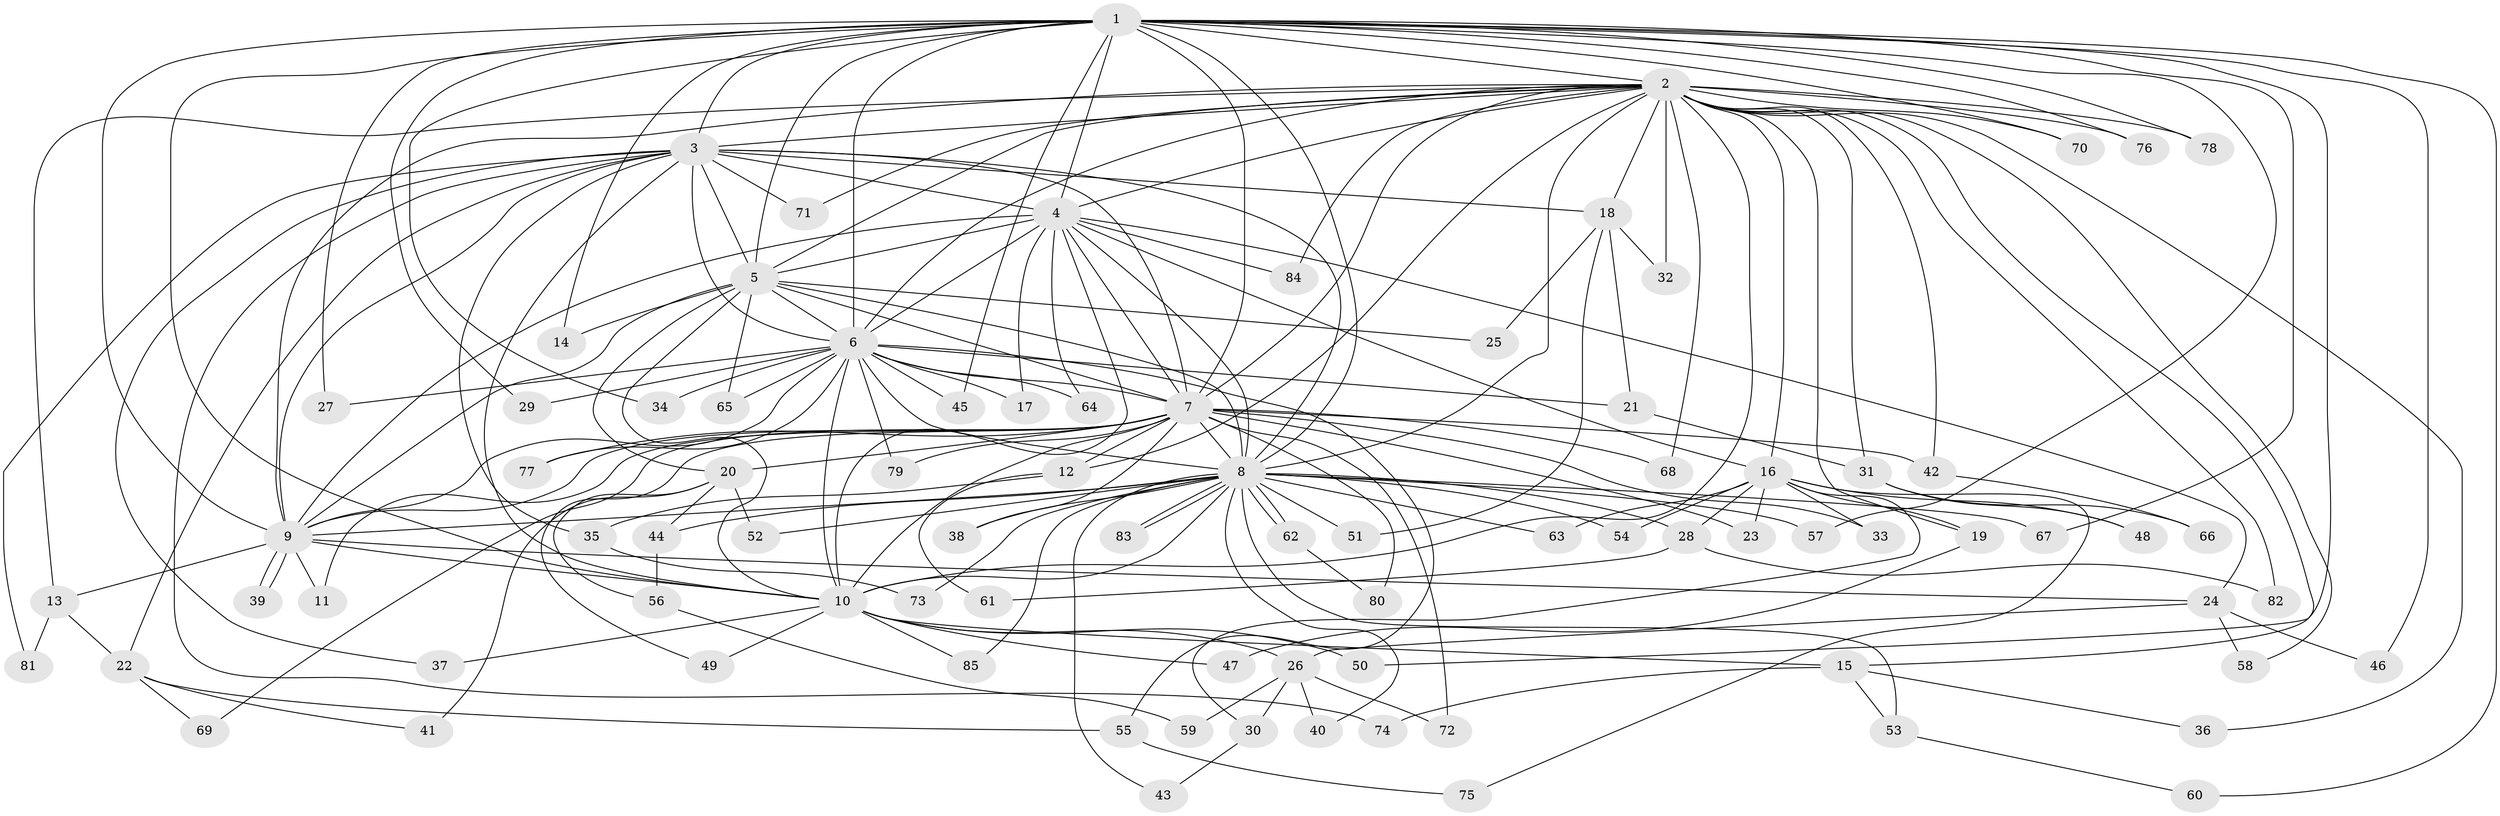 // Generated by graph-tools (version 1.1) at 2025/25/03/09/25 03:25:37]
// undirected, 85 vertices, 195 edges
graph export_dot {
graph [start="1"]
  node [color=gray90,style=filled];
  1;
  2;
  3;
  4;
  5;
  6;
  7;
  8;
  9;
  10;
  11;
  12;
  13;
  14;
  15;
  16;
  17;
  18;
  19;
  20;
  21;
  22;
  23;
  24;
  25;
  26;
  27;
  28;
  29;
  30;
  31;
  32;
  33;
  34;
  35;
  36;
  37;
  38;
  39;
  40;
  41;
  42;
  43;
  44;
  45;
  46;
  47;
  48;
  49;
  50;
  51;
  52;
  53;
  54;
  55;
  56;
  57;
  58;
  59;
  60;
  61;
  62;
  63;
  64;
  65;
  66;
  67;
  68;
  69;
  70;
  71;
  72;
  73;
  74;
  75;
  76;
  77;
  78;
  79;
  80;
  81;
  82;
  83;
  84;
  85;
  1 -- 2;
  1 -- 3;
  1 -- 4;
  1 -- 5;
  1 -- 6;
  1 -- 7;
  1 -- 8;
  1 -- 9;
  1 -- 10;
  1 -- 14;
  1 -- 27;
  1 -- 29;
  1 -- 34;
  1 -- 45;
  1 -- 46;
  1 -- 50;
  1 -- 57;
  1 -- 60;
  1 -- 67;
  1 -- 70;
  1 -- 76;
  1 -- 78;
  2 -- 3;
  2 -- 4;
  2 -- 5;
  2 -- 6;
  2 -- 7;
  2 -- 8;
  2 -- 9;
  2 -- 10;
  2 -- 12;
  2 -- 13;
  2 -- 15;
  2 -- 16;
  2 -- 18;
  2 -- 19;
  2 -- 31;
  2 -- 32;
  2 -- 36;
  2 -- 42;
  2 -- 58;
  2 -- 68;
  2 -- 70;
  2 -- 71;
  2 -- 76;
  2 -- 78;
  2 -- 82;
  2 -- 84;
  3 -- 4;
  3 -- 5;
  3 -- 6;
  3 -- 7;
  3 -- 8;
  3 -- 9;
  3 -- 10;
  3 -- 18;
  3 -- 22;
  3 -- 35;
  3 -- 37;
  3 -- 71;
  3 -- 74;
  3 -- 81;
  4 -- 5;
  4 -- 6;
  4 -- 7;
  4 -- 8;
  4 -- 9;
  4 -- 10;
  4 -- 16;
  4 -- 17;
  4 -- 24;
  4 -- 64;
  4 -- 84;
  5 -- 6;
  5 -- 7;
  5 -- 8;
  5 -- 9;
  5 -- 10;
  5 -- 14;
  5 -- 20;
  5 -- 25;
  5 -- 65;
  6 -- 7;
  6 -- 8;
  6 -- 9;
  6 -- 10;
  6 -- 17;
  6 -- 21;
  6 -- 27;
  6 -- 29;
  6 -- 34;
  6 -- 45;
  6 -- 55;
  6 -- 64;
  6 -- 65;
  6 -- 77;
  6 -- 79;
  7 -- 8;
  7 -- 9;
  7 -- 10;
  7 -- 11;
  7 -- 12;
  7 -- 20;
  7 -- 23;
  7 -- 33;
  7 -- 38;
  7 -- 42;
  7 -- 49;
  7 -- 68;
  7 -- 69;
  7 -- 72;
  7 -- 77;
  7 -- 79;
  7 -- 80;
  8 -- 9;
  8 -- 10;
  8 -- 28;
  8 -- 38;
  8 -- 40;
  8 -- 43;
  8 -- 44;
  8 -- 51;
  8 -- 52;
  8 -- 53;
  8 -- 54;
  8 -- 57;
  8 -- 62;
  8 -- 62;
  8 -- 63;
  8 -- 67;
  8 -- 73;
  8 -- 83;
  8 -- 83;
  8 -- 85;
  9 -- 10;
  9 -- 11;
  9 -- 13;
  9 -- 24;
  9 -- 39;
  9 -- 39;
  10 -- 15;
  10 -- 26;
  10 -- 37;
  10 -- 47;
  10 -- 49;
  10 -- 50;
  10 -- 85;
  12 -- 35;
  12 -- 61;
  13 -- 22;
  13 -- 81;
  15 -- 36;
  15 -- 53;
  15 -- 74;
  16 -- 19;
  16 -- 23;
  16 -- 28;
  16 -- 30;
  16 -- 33;
  16 -- 48;
  16 -- 54;
  16 -- 63;
  16 -- 75;
  18 -- 21;
  18 -- 25;
  18 -- 32;
  18 -- 51;
  19 -- 47;
  20 -- 41;
  20 -- 44;
  20 -- 52;
  20 -- 56;
  21 -- 31;
  22 -- 41;
  22 -- 55;
  22 -- 69;
  24 -- 26;
  24 -- 46;
  24 -- 58;
  26 -- 30;
  26 -- 40;
  26 -- 59;
  26 -- 72;
  28 -- 61;
  28 -- 82;
  30 -- 43;
  31 -- 48;
  31 -- 66;
  35 -- 73;
  42 -- 66;
  44 -- 56;
  53 -- 60;
  55 -- 75;
  56 -- 59;
  62 -- 80;
}
